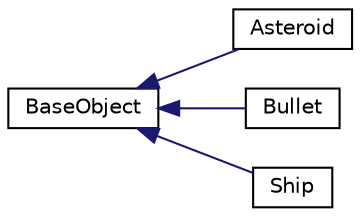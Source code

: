 digraph "Graphical Class Hierarchy"
{
 // LATEX_PDF_SIZE
  edge [fontname="Helvetica",fontsize="10",labelfontname="Helvetica",labelfontsize="10"];
  node [fontname="Helvetica",fontsize="10",shape=record];
  rankdir="LR";
  Node0 [label="BaseObject",height=0.2,width=0.4,color="black", fillcolor="white", style="filled",URL="$classBaseObject.html",tooltip="Base class for game objects."];
  Node0 -> Node1 [dir="back",color="midnightblue",fontsize="10",style="solid",fontname="Helvetica"];
  Node1 [label="Asteroid",height=0.2,width=0.4,color="black", fillcolor="white", style="filled",URL="$classAsteroid.html",tooltip="Game object Asteroid class."];
  Node0 -> Node2 [dir="back",color="midnightblue",fontsize="10",style="solid",fontname="Helvetica"];
  Node2 [label="Bullet",height=0.2,width=0.4,color="black", fillcolor="white", style="filled",URL="$classBullet.html",tooltip="Game object Bullet class."];
  Node0 -> Node3 [dir="back",color="midnightblue",fontsize="10",style="solid",fontname="Helvetica"];
  Node3 [label="Ship",height=0.2,width=0.4,color="black", fillcolor="white", style="filled",URL="$classShip.html",tooltip="Game object Ship class."];
}
